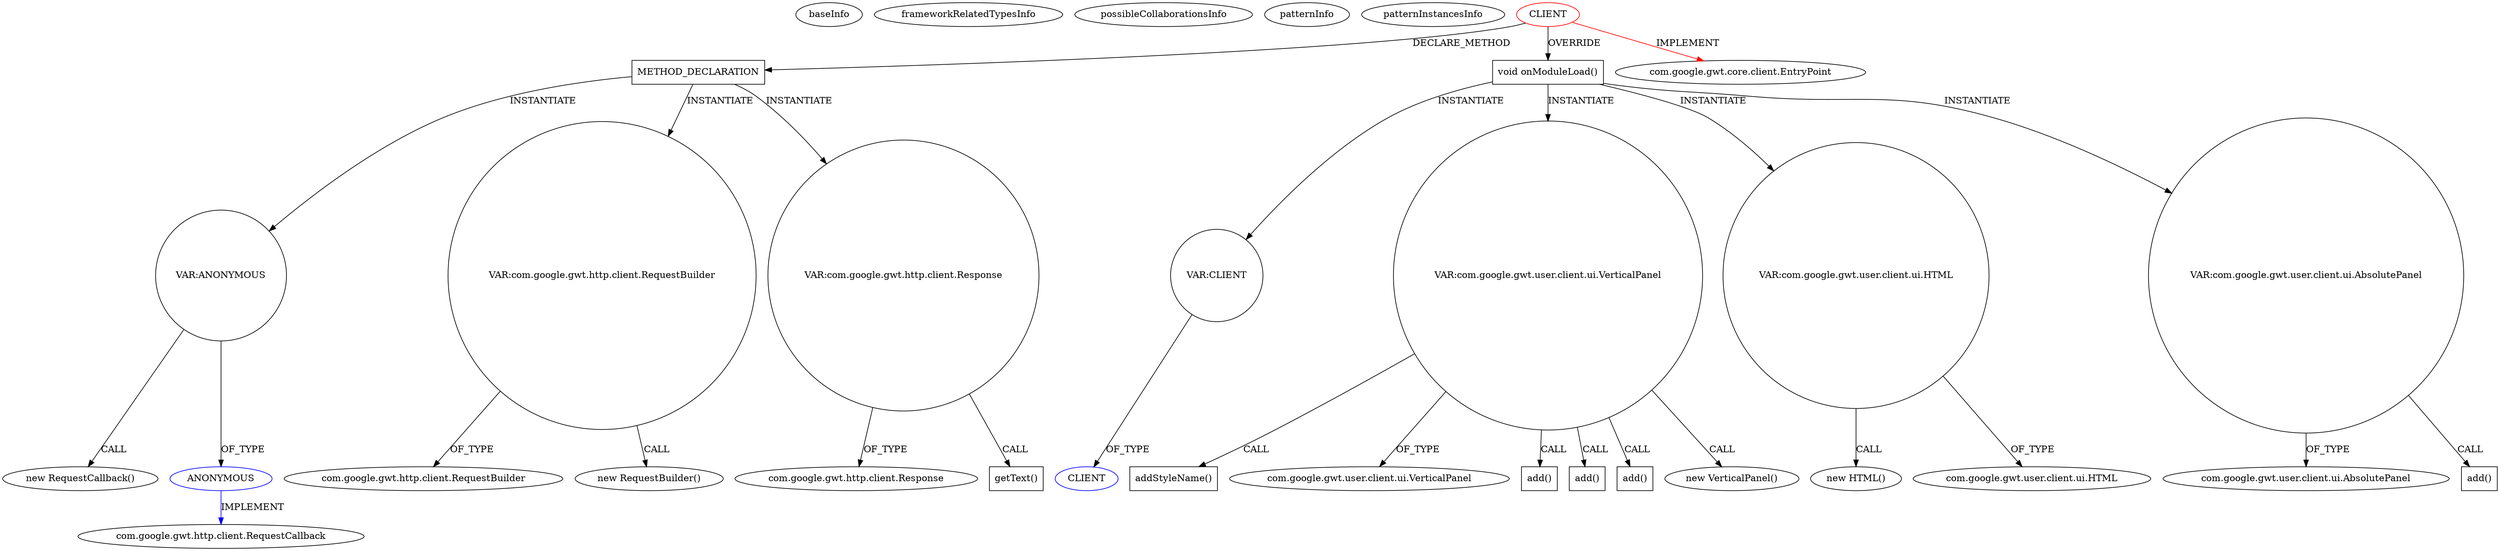 digraph {
baseInfo[graphId=561,category="pattern",isAnonymous=false,possibleRelation=true]
frameworkRelatedTypesInfo[0="com.google.gwt.core.client.EntryPoint"]
possibleCollaborationsInfo[0="561~INSTANTIATION-CLIENT_METHOD_DECLARATION-~com.google.gwt.core.client.EntryPoint ~com.google.gwt.http.client.RequestCallback ~false~true"]
patternInfo[frequency=2.0,patternRootClient=0]
patternInstancesInfo[0="12010994-GLI-TP1~/12010994-GLI-TP1/GLI-TP1-master/src/main/java/fr/istic/m2gl/gli/client/gli.java~gli~1",1="BrianHenryIE-GwtDropwizard~/BrianHenryIE-GwtDropwizard/GwtDropwizard-master/src/main/java/ie/brianhenry/gwtdropwizard/client/GwtDropwizardClient.java~GwtDropwizardClient~44"]
151[label="new RequestCallback()",vertexType="CONSTRUCTOR_CALL",isFrameworkType=false]
152[label="VAR:ANONYMOUS",vertexType="VARIABLE_EXPRESION",isFrameworkType=false,shape=circle]
153[label="ANONYMOUS",vertexType="REFERENCE_ANONYMOUS_DECLARATION",isFrameworkType=false,color=blue]
140[label="METHOD_DECLARATION",vertexType="CLIENT_METHOD_DECLARATION",isFrameworkType=false,shape=box]
0[label="CLIENT",vertexType="ROOT_CLIENT_CLASS_DECLARATION",isFrameworkType=false,color=red]
2[label="void onModuleLoad()",vertexType="OVERRIDING_METHOD_DECLARATION",isFrameworkType=false,shape=box]
132[label="VAR:CLIENT",vertexType="VARIABLE_EXPRESION",isFrameworkType=false,shape=circle]
58[label="VAR:com.google.gwt.user.client.ui.VerticalPanel",vertexType="VARIABLE_EXPRESION",isFrameworkType=false,shape=circle]
61[label="addStyleName()",vertexType="INSIDE_CALL",isFrameworkType=false,shape=box]
59[label="com.google.gwt.user.client.ui.VerticalPanel",vertexType="FRAMEWORK_CLASS_TYPE",isFrameworkType=false]
154[label="com.google.gwt.http.client.RequestCallback",vertexType="FRAMEWORK_INTERFACE_TYPE",isFrameworkType=false]
147[label="VAR:com.google.gwt.http.client.RequestBuilder",vertexType="VARIABLE_EXPRESION",isFrameworkType=false,shape=circle]
72[label="VAR:com.google.gwt.user.client.ui.HTML",vertexType="VARIABLE_EXPRESION",isFrameworkType=false,shape=circle]
71[label="new HTML()",vertexType="CONSTRUCTOR_CALL",isFrameworkType=false]
133[label="CLIENT",vertexType="REFERENCE_CLIENT_CLASS_DECLARATION",isFrameworkType=false,color=blue]
63[label="add()",vertexType="INSIDE_CALL",isFrameworkType=false,shape=box]
75[label="add()",vertexType="INSIDE_CALL",isFrameworkType=false,shape=box]
79[label="add()",vertexType="INSIDE_CALL",isFrameworkType=false,shape=box]
160[label="VAR:com.google.gwt.http.client.Response",vertexType="VARIABLE_EXPRESION",isFrameworkType=false,shape=circle]
162[label="com.google.gwt.http.client.Response",vertexType="FRAMEWORK_CLASS_TYPE",isFrameworkType=false]
161[label="getText()",vertexType="INSIDE_CALL",isFrameworkType=false,shape=box]
1[label="com.google.gwt.core.client.EntryPoint",vertexType="FRAMEWORK_INTERFACE_TYPE",isFrameworkType=false]
22[label="VAR:com.google.gwt.user.client.ui.AbsolutePanel",vertexType="VARIABLE_EXPRESION",isFrameworkType=false,shape=circle]
18[label="com.google.gwt.user.client.ui.AbsolutePanel",vertexType="FRAMEWORK_CLASS_TYPE",isFrameworkType=false]
23[label="add()",vertexType="INSIDE_CALL",isFrameworkType=false,shape=box]
56[label="com.google.gwt.user.client.ui.HTML",vertexType="FRAMEWORK_CLASS_TYPE",isFrameworkType=false]
57[label="new VerticalPanel()",vertexType="CONSTRUCTOR_CALL",isFrameworkType=false]
148[label="com.google.gwt.http.client.RequestBuilder",vertexType="FRAMEWORK_CLASS_TYPE",isFrameworkType=false]
146[label="new RequestBuilder()",vertexType="CONSTRUCTOR_CALL",isFrameworkType=false]
72->71[label="CALL"]
58->61[label="CALL"]
160->162[label="OF_TYPE"]
72->56[label="OF_TYPE"]
0->140[label="DECLARE_METHOD"]
58->57[label="CALL"]
0->1[label="IMPLEMENT",color=red]
2->132[label="INSTANTIATE"]
58->75[label="CALL"]
22->18[label="OF_TYPE"]
58->59[label="OF_TYPE"]
153->154[label="IMPLEMENT",color=blue]
140->152[label="INSTANTIATE"]
2->72[label="INSTANTIATE"]
132->133[label="OF_TYPE"]
58->63[label="CALL"]
22->23[label="CALL"]
140->147[label="INSTANTIATE"]
140->160[label="INSTANTIATE"]
2->22[label="INSTANTIATE"]
58->79[label="CALL"]
160->161[label="CALL"]
2->58[label="INSTANTIATE"]
152->151[label="CALL"]
0->2[label="OVERRIDE"]
147->146[label="CALL"]
152->153[label="OF_TYPE"]
147->148[label="OF_TYPE"]
}
